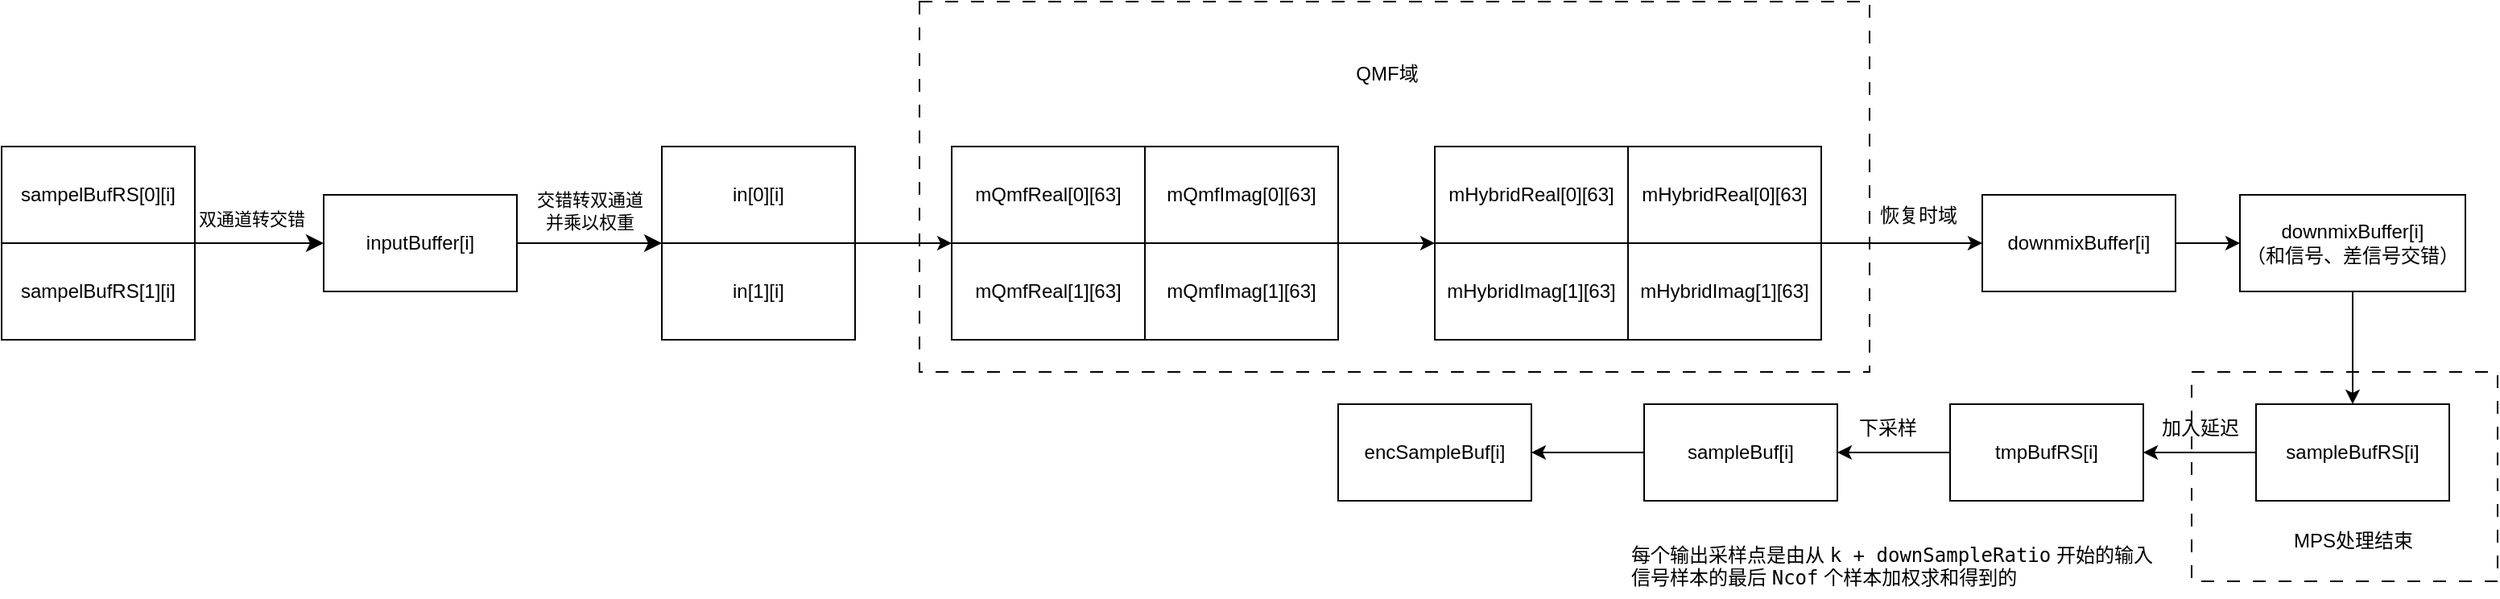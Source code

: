 <mxfile version="28.1.2">
  <diagram name="第 1 页" id="K1KIOk-ZP-RjoFFrQjsr">
    <mxGraphModel dx="450" dy="670" grid="1" gridSize="10" guides="1" tooltips="1" connect="1" arrows="1" fold="1" page="1" pageScale="1" pageWidth="827" pageHeight="1169" math="0" shadow="0">
      <root>
        <mxCell id="0" />
        <mxCell id="1" parent="0" />
        <mxCell id="wSEqYTjdID5-Re9Kdq6l-1" value="" style="group" parent="1" vertex="1" connectable="0">
          <mxGeometry x="70" y="380" width="120" height="120" as="geometry" />
        </mxCell>
        <mxCell id="z9oihBKZV0Or-_NPVQRZ-1" value="sampelBufRS[0][i]" style="rounded=0;whiteSpace=wrap;html=1;" parent="wSEqYTjdID5-Re9Kdq6l-1" vertex="1">
          <mxGeometry width="120" height="60" as="geometry" />
        </mxCell>
        <mxCell id="z9oihBKZV0Or-_NPVQRZ-2" value="sampelBufRS[1][i]" style="rounded=0;whiteSpace=wrap;html=1;" parent="wSEqYTjdID5-Re9Kdq6l-1" vertex="1">
          <mxGeometry y="60" width="120" height="60" as="geometry" />
        </mxCell>
        <mxCell id="wSEqYTjdID5-Re9Kdq6l-5" value="" style="edgeStyle=none;curved=1;rounded=0;orthogonalLoop=1;jettySize=auto;html=1;fontSize=12;startSize=8;endSize=8;entryX=0;entryY=0;entryDx=0;entryDy=0;" parent="1" source="wSEqYTjdID5-Re9Kdq6l-2" target="wSEqYTjdID5-Re9Kdq6l-10" edge="1">
          <mxGeometry relative="1" as="geometry">
            <mxPoint x="470" y="440" as="targetPoint" />
          </mxGeometry>
        </mxCell>
        <mxCell id="wSEqYTjdID5-Re9Kdq6l-2" value="inputBuffer[i]" style="whiteSpace=wrap;html=1;rounded=0;" parent="1" vertex="1">
          <mxGeometry x="270" y="410" width="120" height="60" as="geometry" />
        </mxCell>
        <mxCell id="wSEqYTjdID5-Re9Kdq6l-3" value="" style="edgeStyle=none;curved=1;rounded=0;orthogonalLoop=1;jettySize=auto;html=1;fontSize=12;startSize=8;endSize=8;exitX=1;exitY=1;exitDx=0;exitDy=0;" parent="1" source="z9oihBKZV0Or-_NPVQRZ-1" target="wSEqYTjdID5-Re9Kdq6l-2" edge="1">
          <mxGeometry relative="1" as="geometry" />
        </mxCell>
        <mxCell id="wSEqYTjdID5-Re9Kdq6l-6" value="双通道转交错" style="text;html=1;align=center;verticalAlign=middle;resizable=0;points=[];autosize=1;strokeColor=none;fillColor=none;fontSize=11;" parent="1" vertex="1">
          <mxGeometry x="180" y="410" width="90" height="30" as="geometry" />
        </mxCell>
        <mxCell id="wSEqYTjdID5-Re9Kdq6l-8" value="" style="group" parent="1" vertex="1" connectable="0">
          <mxGeometry x="480" y="380" width="120" height="120" as="geometry" />
        </mxCell>
        <mxCell id="wSEqYTjdID5-Re9Kdq6l-9" value="in[0][i]" style="rounded=0;whiteSpace=wrap;html=1;" parent="wSEqYTjdID5-Re9Kdq6l-8" vertex="1">
          <mxGeometry width="120" height="60" as="geometry" />
        </mxCell>
        <mxCell id="wSEqYTjdID5-Re9Kdq6l-10" value="in[1][i]" style="rounded=0;whiteSpace=wrap;html=1;" parent="wSEqYTjdID5-Re9Kdq6l-8" vertex="1">
          <mxGeometry y="60" width="120" height="60" as="geometry" />
        </mxCell>
        <mxCell id="wSEqYTjdID5-Re9Kdq6l-11" value="交错转双通道&lt;div&gt;并乘以权重&lt;/div&gt;" style="text;html=1;align=center;verticalAlign=middle;resizable=0;points=[];autosize=1;strokeColor=none;fillColor=none;fontSize=11;" parent="1" vertex="1">
          <mxGeometry x="390" y="400" width="90" height="40" as="geometry" />
        </mxCell>
        <mxCell id="_vC0-f2fYUa1paOYDeHV-7" value="" style="group" parent="1" vertex="1" connectable="0">
          <mxGeometry x="660" y="380" width="240" height="120" as="geometry" />
        </mxCell>
        <mxCell id="_vC0-f2fYUa1paOYDeHV-2" value="mQmfReal[0][63]" style="rounded=0;whiteSpace=wrap;html=1;container=0;" parent="_vC0-f2fYUa1paOYDeHV-7" vertex="1">
          <mxGeometry width="120" height="60" as="geometry" />
        </mxCell>
        <mxCell id="_vC0-f2fYUa1paOYDeHV-3" value="mQmfReal[1][63]" style="rounded=0;whiteSpace=wrap;html=1;container=0;" parent="_vC0-f2fYUa1paOYDeHV-7" vertex="1">
          <mxGeometry y="60" width="120" height="60" as="geometry" />
        </mxCell>
        <mxCell id="_vC0-f2fYUa1paOYDeHV-5" value="mQmfImag[0][63]" style="rounded=0;whiteSpace=wrap;html=1;container=0;" parent="_vC0-f2fYUa1paOYDeHV-7" vertex="1">
          <mxGeometry x="120" width="120" height="60" as="geometry" />
        </mxCell>
        <mxCell id="_vC0-f2fYUa1paOYDeHV-6" value="mQmfImag[1][63]" style="rounded=0;whiteSpace=wrap;html=1;container=0;" parent="_vC0-f2fYUa1paOYDeHV-7" vertex="1">
          <mxGeometry x="120" y="60" width="120" height="60" as="geometry" />
        </mxCell>
        <mxCell id="_vC0-f2fYUa1paOYDeHV-9" value="" style="edgeStyle=orthogonalEdgeStyle;rounded=0;orthogonalLoop=1;jettySize=auto;html=1;" parent="1" source="wSEqYTjdID5-Re9Kdq6l-9" target="_vC0-f2fYUa1paOYDeHV-3" edge="1">
          <mxGeometry relative="1" as="geometry">
            <Array as="points">
              <mxPoint x="620" y="440" />
              <mxPoint x="620" y="440" />
            </Array>
          </mxGeometry>
        </mxCell>
        <mxCell id="_vC0-f2fYUa1paOYDeHV-10" value="" style="group" parent="1" vertex="1" connectable="0">
          <mxGeometry x="960" y="380" width="240" height="120" as="geometry" />
        </mxCell>
        <mxCell id="_vC0-f2fYUa1paOYDeHV-11" value="mHybridReal[0][63]" style="rounded=0;whiteSpace=wrap;html=1;container=0;" parent="_vC0-f2fYUa1paOYDeHV-10" vertex="1">
          <mxGeometry width="120" height="60" as="geometry" />
        </mxCell>
        <mxCell id="_vC0-f2fYUa1paOYDeHV-12" value="mHybridImag[1][63]" style="rounded=0;whiteSpace=wrap;html=1;container=0;" parent="_vC0-f2fYUa1paOYDeHV-10" vertex="1">
          <mxGeometry y="60" width="120" height="60" as="geometry" />
        </mxCell>
        <mxCell id="_vC0-f2fYUa1paOYDeHV-13" value="mHybridReal[0][63]" style="rounded=0;whiteSpace=wrap;html=1;container=0;" parent="_vC0-f2fYUa1paOYDeHV-10" vertex="1">
          <mxGeometry x="120" width="120" height="60" as="geometry" />
        </mxCell>
        <mxCell id="_vC0-f2fYUa1paOYDeHV-14" value="mHybridImag[1][63]" style="rounded=0;whiteSpace=wrap;html=1;container=0;" parent="_vC0-f2fYUa1paOYDeHV-10" vertex="1">
          <mxGeometry x="120" y="60" width="120" height="60" as="geometry" />
        </mxCell>
        <mxCell id="_vC0-f2fYUa1paOYDeHV-15" value="" style="edgeStyle=orthogonalEdgeStyle;rounded=0;orthogonalLoop=1;jettySize=auto;html=1;" parent="1" source="_vC0-f2fYUa1paOYDeHV-5" target="_vC0-f2fYUa1paOYDeHV-12" edge="1">
          <mxGeometry relative="1" as="geometry">
            <Array as="points">
              <mxPoint x="920" y="440" />
              <mxPoint x="920" y="440" />
            </Array>
          </mxGeometry>
        </mxCell>
        <mxCell id="_vC0-f2fYUa1paOYDeHV-16" value="QMF域" style="text;html=1;align=center;verticalAlign=middle;resizable=0;points=[];autosize=1;strokeColor=none;fillColor=none;" parent="1" vertex="1">
          <mxGeometry x="900" y="320" width="60" height="30" as="geometry" />
        </mxCell>
        <mxCell id="_vC0-f2fYUa1paOYDeHV-23" value="" style="edgeStyle=orthogonalEdgeStyle;rounded=0;orthogonalLoop=1;jettySize=auto;html=1;" parent="1" source="_vC0-f2fYUa1paOYDeHV-17" edge="1">
          <mxGeometry relative="1" as="geometry">
            <mxPoint x="1460" y="440" as="targetPoint" />
            <Array as="points">
              <mxPoint x="1420" y="440" />
              <mxPoint x="1420" y="440" />
            </Array>
          </mxGeometry>
        </mxCell>
        <mxCell id="_vC0-f2fYUa1paOYDeHV-17" value="downmixBuffer[i]" style="whiteSpace=wrap;html=1;rounded=0;" parent="1" vertex="1">
          <mxGeometry x="1300" y="410" width="120" height="60" as="geometry" />
        </mxCell>
        <mxCell id="_vC0-f2fYUa1paOYDeHV-19" value="" style="whiteSpace=wrap;html=1;fillColor=none;dashed=1;dashPattern=8 8;" parent="1" vertex="1">
          <mxGeometry x="640" y="290" width="590" height="230" as="geometry" />
        </mxCell>
        <mxCell id="_vC0-f2fYUa1paOYDeHV-18" value="" style="edgeStyle=orthogonalEdgeStyle;rounded=0;orthogonalLoop=1;jettySize=auto;html=1;" parent="1" source="_vC0-f2fYUa1paOYDeHV-13" target="_vC0-f2fYUa1paOYDeHV-17" edge="1">
          <mxGeometry relative="1" as="geometry">
            <Array as="points">
              <mxPoint x="1220" y="440" />
              <mxPoint x="1220" y="440" />
            </Array>
          </mxGeometry>
        </mxCell>
        <mxCell id="_vC0-f2fYUa1paOYDeHV-27" value="" style="edgeStyle=orthogonalEdgeStyle;rounded=0;orthogonalLoop=1;jettySize=auto;html=1;" parent="1" source="_vC0-f2fYUa1paOYDeHV-24" target="_vC0-f2fYUa1paOYDeHV-26" edge="1">
          <mxGeometry relative="1" as="geometry" />
        </mxCell>
        <mxCell id="_vC0-f2fYUa1paOYDeHV-24" value="sampleBufRS[i]" style="whiteSpace=wrap;html=1;rounded=0;" parent="1" vertex="1">
          <mxGeometry x="1470" y="540" width="120" height="60" as="geometry" />
        </mxCell>
        <mxCell id="_vC0-f2fYUa1paOYDeHV-25" value="" style="edgeStyle=orthogonalEdgeStyle;rounded=0;orthogonalLoop=1;jettySize=auto;html=1;exitX=0.5;exitY=1;exitDx=0;exitDy=0;" parent="1" source="_vC0-f2fYUa1paOYDeHV-29" target="_vC0-f2fYUa1paOYDeHV-24" edge="1">
          <mxGeometry relative="1" as="geometry">
            <mxPoint x="1530" y="500" as="sourcePoint" />
          </mxGeometry>
        </mxCell>
        <mxCell id="_vC0-f2fYUa1paOYDeHV-31" value="" style="edgeStyle=orthogonalEdgeStyle;rounded=0;orthogonalLoop=1;jettySize=auto;html=1;" parent="1" source="_vC0-f2fYUa1paOYDeHV-26" target="_vC0-f2fYUa1paOYDeHV-30" edge="1">
          <mxGeometry relative="1" as="geometry" />
        </mxCell>
        <mxCell id="_vC0-f2fYUa1paOYDeHV-26" value="tmpBufRS[i]" style="whiteSpace=wrap;html=1;rounded=0;" parent="1" vertex="1">
          <mxGeometry x="1280" y="540" width="120" height="60" as="geometry" />
        </mxCell>
        <mxCell id="_vC0-f2fYUa1paOYDeHV-28" value="加入延迟" style="text;html=1;align=center;verticalAlign=middle;resizable=0;points=[];autosize=1;strokeColor=none;fillColor=none;" parent="1" vertex="1">
          <mxGeometry x="1400" y="540" width="70" height="30" as="geometry" />
        </mxCell>
        <mxCell id="_vC0-f2fYUa1paOYDeHV-29" value="downmixBuffer[i]&lt;div&gt;（和信号、差信号交错）&lt;/div&gt;" style="whiteSpace=wrap;html=1;rounded=0;" parent="1" vertex="1">
          <mxGeometry x="1460" y="410" width="140" height="60" as="geometry" />
        </mxCell>
        <mxCell id="_vC0-f2fYUa1paOYDeHV-35" value="" style="edgeStyle=orthogonalEdgeStyle;rounded=0;orthogonalLoop=1;jettySize=auto;html=1;" parent="1" source="_vC0-f2fYUa1paOYDeHV-30" target="_vC0-f2fYUa1paOYDeHV-34" edge="1">
          <mxGeometry relative="1" as="geometry" />
        </mxCell>
        <mxCell id="_vC0-f2fYUa1paOYDeHV-30" value="sampleBuf[i]" style="whiteSpace=wrap;html=1;rounded=0;" parent="1" vertex="1">
          <mxGeometry x="1090" y="540" width="120" height="60" as="geometry" />
        </mxCell>
        <mxCell id="_vC0-f2fYUa1paOYDeHV-32" value="下采样" style="text;html=1;align=center;verticalAlign=middle;resizable=0;points=[];autosize=1;strokeColor=none;fillColor=none;" parent="1" vertex="1">
          <mxGeometry x="1210.5" y="540" width="60" height="30" as="geometry" />
        </mxCell>
        <mxCell id="_vC0-f2fYUa1paOYDeHV-33" value="恢复时域" style="text;html=1;align=center;verticalAlign=middle;resizable=0;points=[];autosize=1;strokeColor=none;fillColor=none;" parent="1" vertex="1">
          <mxGeometry x="1225" y="408" width="70" height="30" as="geometry" />
        </mxCell>
        <mxCell id="_vC0-f2fYUa1paOYDeHV-34" value="encSampleBuf[i]" style="whiteSpace=wrap;html=1;rounded=0;" parent="1" vertex="1">
          <mxGeometry x="900" y="540" width="120" height="60" as="geometry" />
        </mxCell>
        <mxCell id="_vC0-f2fYUa1paOYDeHV-36" value="每个输出采样点是由从 &lt;code data-start=&quot;623&quot; data-end=&quot;644&quot;&gt;k + downSampleRatio&lt;/code&gt; 开始的输入信号样本的最后 &lt;code data-start=&quot;658&quot; data-end=&quot;664&quot;&gt;Ncof&lt;/code&gt; 个样本加权求和得到的" style="text;whiteSpace=wrap;html=1;" parent="1" vertex="1">
          <mxGeometry x="1080" y="620" width="330" height="40" as="geometry" />
        </mxCell>
        <mxCell id="M33nOUc_PUPObxevJ1rU-2" value="" style="whiteSpace=wrap;html=1;fillColor=none;dashed=1;dashPattern=8 8;" vertex="1" parent="1">
          <mxGeometry x="1430" y="520" width="190" height="130" as="geometry" />
        </mxCell>
        <mxCell id="M33nOUc_PUPObxevJ1rU-3" value="MPS处理结束" style="text;html=1;align=center;verticalAlign=middle;resizable=0;points=[];autosize=1;strokeColor=none;fillColor=none;" vertex="1" parent="1">
          <mxGeometry x="1480" y="610" width="100" height="30" as="geometry" />
        </mxCell>
      </root>
    </mxGraphModel>
  </diagram>
</mxfile>
